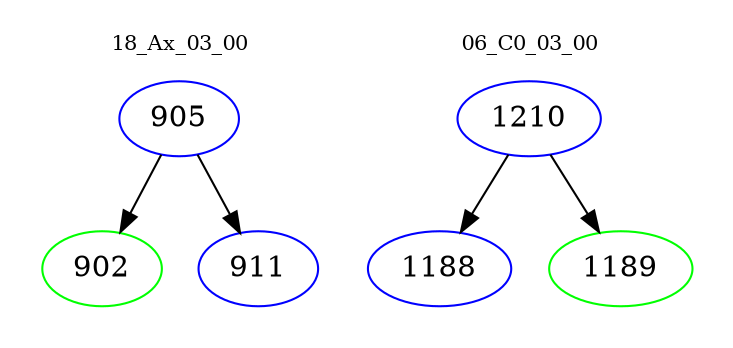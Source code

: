 digraph{
subgraph cluster_0 {
color = white
label = "18_Ax_03_00";
fontsize=10;
T0_905 [label="905", color="blue"]
T0_905 -> T0_902 [color="black"]
T0_902 [label="902", color="green"]
T0_905 -> T0_911 [color="black"]
T0_911 [label="911", color="blue"]
}
subgraph cluster_1 {
color = white
label = "06_C0_03_00";
fontsize=10;
T1_1210 [label="1210", color="blue"]
T1_1210 -> T1_1188 [color="black"]
T1_1188 [label="1188", color="blue"]
T1_1210 -> T1_1189 [color="black"]
T1_1189 [label="1189", color="green"]
}
}
